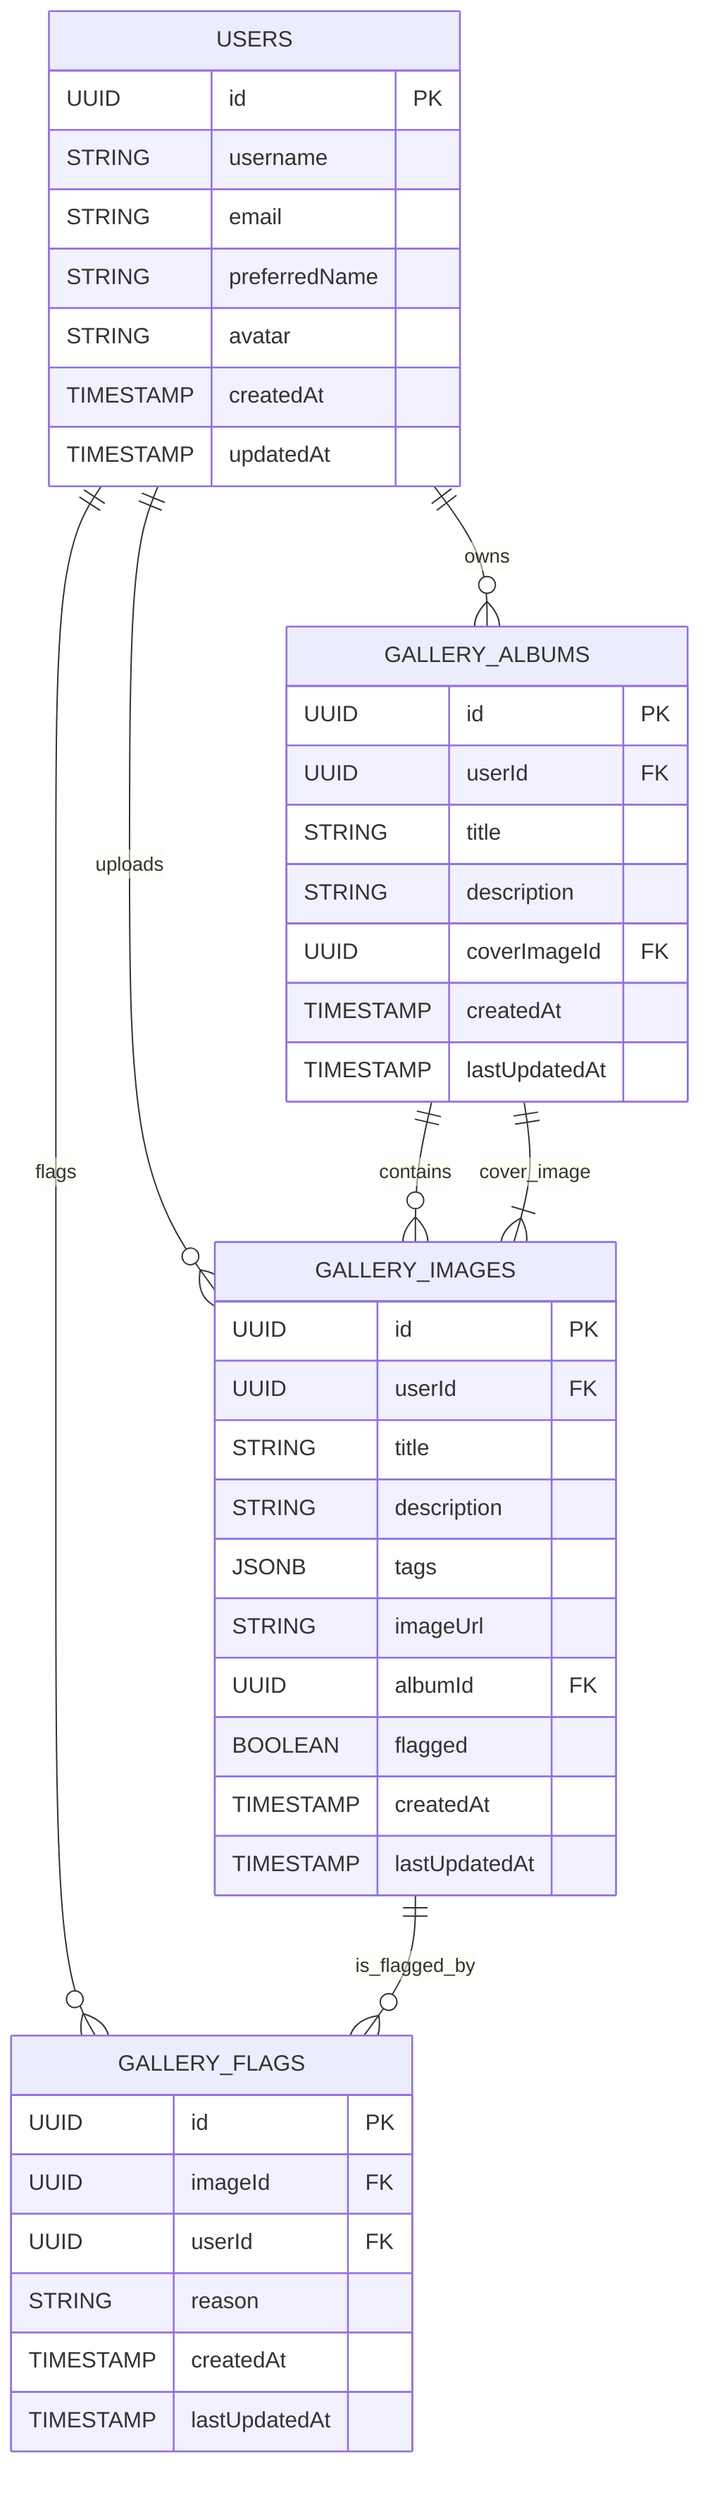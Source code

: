 erDiagram
  USERS {
    UUID id PK
    STRING username
    STRING email
    STRING preferredName
    STRING avatar
    TIMESTAMP createdAt
    TIMESTAMP updatedAt
  }
  GALLERY_ALBUMS {
    UUID id PK
    UUID userId FK
    STRING title
    STRING description
    UUID coverImageId FK
    TIMESTAMP createdAt
    TIMESTAMP lastUpdatedAt
  }
  GALLERY_IMAGES {
    UUID id PK
    UUID userId FK
    STRING title
    STRING description
    JSONB tags
    STRING imageUrl
    UUID albumId FK
    BOOLEAN flagged
    TIMESTAMP createdAt
    TIMESTAMP lastUpdatedAt
  }
  GALLERY_FLAGS {
    UUID id PK
    UUID imageId FK
    UUID userId FK
    STRING reason
    TIMESTAMP createdAt
    TIMESTAMP lastUpdatedAt
  }
  
  USERS ||--o{ GALLERY_ALBUMS : owns
  USERS ||--o{ GALLERY_IMAGES : uploads
  USERS ||--o{ GALLERY_FLAGS : flags
  GALLERY_ALBUMS ||--o{ GALLERY_IMAGES : contains
  GALLERY_IMAGES ||--o{ GALLERY_FLAGS : is_flagged_by
  GALLERY_ALBUMS ||--|{ GALLERY_IMAGES : cover_image